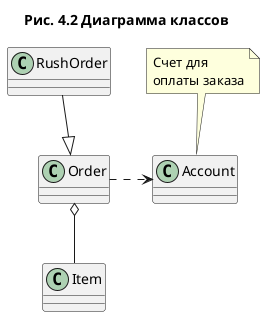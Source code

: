 @startuml
title
Рис. 4.2 Диаграмма классов
end title

class RushOrder
class Order
class Item
class Account
note "Счет для\nоплаты заказа" as n1

Order <|-up- RushOrder
Order o-down- Item
Account <.left. Order
n1 .. Account

@enduml